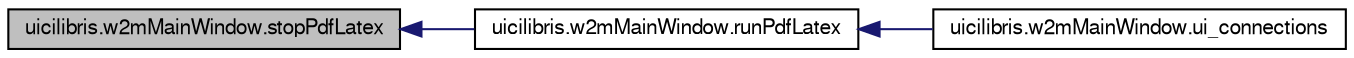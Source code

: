 digraph G
{
  edge [fontname="FreeSans",fontsize="10",labelfontname="FreeSans",labelfontsize="10"];
  node [fontname="FreeSans",fontsize="10",shape=record];
  rankdir="LR";
  Node1 [label="uicilibris.w2mMainWindow.stopPdfLatex",height=0.2,width=0.4,color="black", fillcolor="grey75", style="filled" fontcolor="black"];
  Node1 -> Node2 [dir="back",color="midnightblue",fontsize="10",style="solid"];
  Node2 [label="uicilibris.w2mMainWindow.runPdfLatex",height=0.2,width=0.4,color="black", fillcolor="white", style="filled",URL="$classuicilibris_1_1w2mMainWindow.html#a3cfde91f57684cbb7bf7e54a3fecbeba",tooltip="runs PdfLatex with the contents available in self.ui.latexCodeArea"];
  Node2 -> Node3 [dir="back",color="midnightblue",fontsize="10",style="solid"];
  Node3 [label="uicilibris.w2mMainWindow.ui_connections",height=0.2,width=0.4,color="black", fillcolor="white", style="filled",URL="$classuicilibris_1_1w2mMainWindow.html#a92db5c455a549b7a1a7dd6f0ae341611",tooltip="Connects signals with methods."];
}
